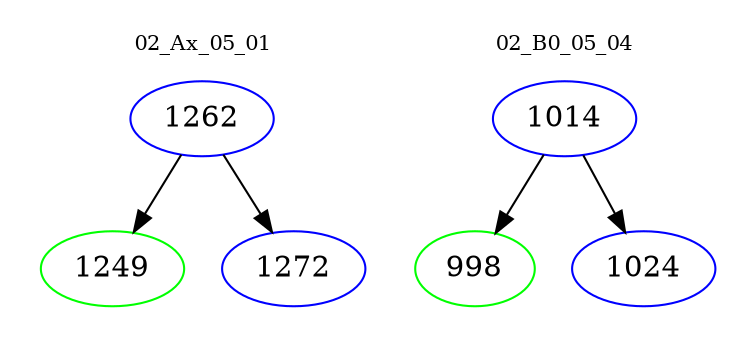 digraph{
subgraph cluster_0 {
color = white
label = "02_Ax_05_01";
fontsize=10;
T0_1262 [label="1262", color="blue"]
T0_1262 -> T0_1249 [color="black"]
T0_1249 [label="1249", color="green"]
T0_1262 -> T0_1272 [color="black"]
T0_1272 [label="1272", color="blue"]
}
subgraph cluster_1 {
color = white
label = "02_B0_05_04";
fontsize=10;
T1_1014 [label="1014", color="blue"]
T1_1014 -> T1_998 [color="black"]
T1_998 [label="998", color="green"]
T1_1014 -> T1_1024 [color="black"]
T1_1024 [label="1024", color="blue"]
}
}
